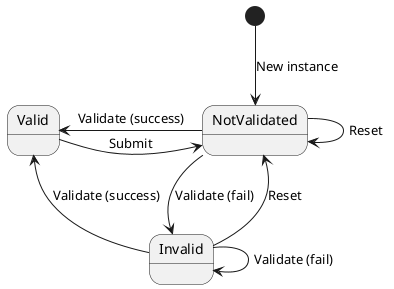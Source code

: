 @startuml

[*] --> NotValidated : New instance

Valid -> NotValidated : Submit
NotValidated -> Valid : Validate (success)

NotValidated -down-> Invalid : Validate (fail)
Invalid -> Valid : Validate (success)
Invalid -> NotValidated : Reset
Invalid -right-> Invalid : Validate (fail)

NotValidated -> NotValidated : Reset

@enduml